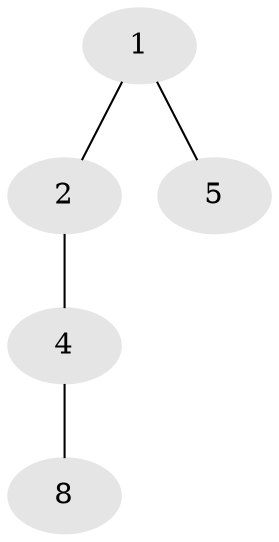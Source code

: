 // Generated by graph-tools (version 1.1) at 2025/46/02/15/25 05:46:28]
// undirected, 5 vertices, 4 edges
graph export_dot {
graph [start="1"]
  node [color=gray90,style=filled];
  1 [super="+12+19"];
  2 [super="+3+7"];
  4 [super="+9"];
  5 [super="+6+16"];
  8 [super="+11+13"];
  1 -- 2;
  1 -- 5;
  2 -- 4;
  4 -- 8;
}
